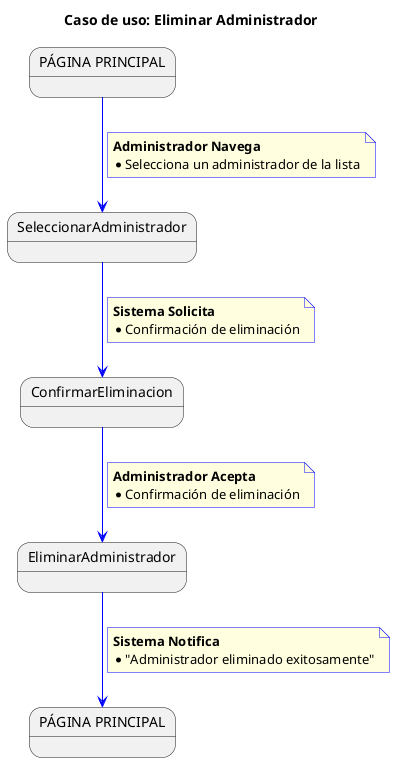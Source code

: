@startuml
title Caso de uso: Eliminar Administrador

skinparam {
    NoteBackgroundColor #lightYellow
    ArrowColor #blue
    NoteBorderColor #blue
    linetype polyline
}

state startState as "PÁGINA PRINCIPAL"
state endState as "PÁGINA PRINCIPAL"

startState --> SeleccionarAdministrador
note on link
    <b>Administrador Navega</b>
    * Selecciona un administrador de la lista
end note

SeleccionarAdministrador --> ConfirmarEliminacion
note on link
    <b>Sistema Solicita</b>
    * Confirmación de eliminación
end note

ConfirmarEliminacion --> EliminarAdministrador
note on link
    <b>Administrador Acepta</b>
    * Confirmación de eliminación
end note

EliminarAdministrador --> endState
note on link
    <b>Sistema Notifica</b>
    * "Administrador eliminado exitosamente"
end note
@enduml
